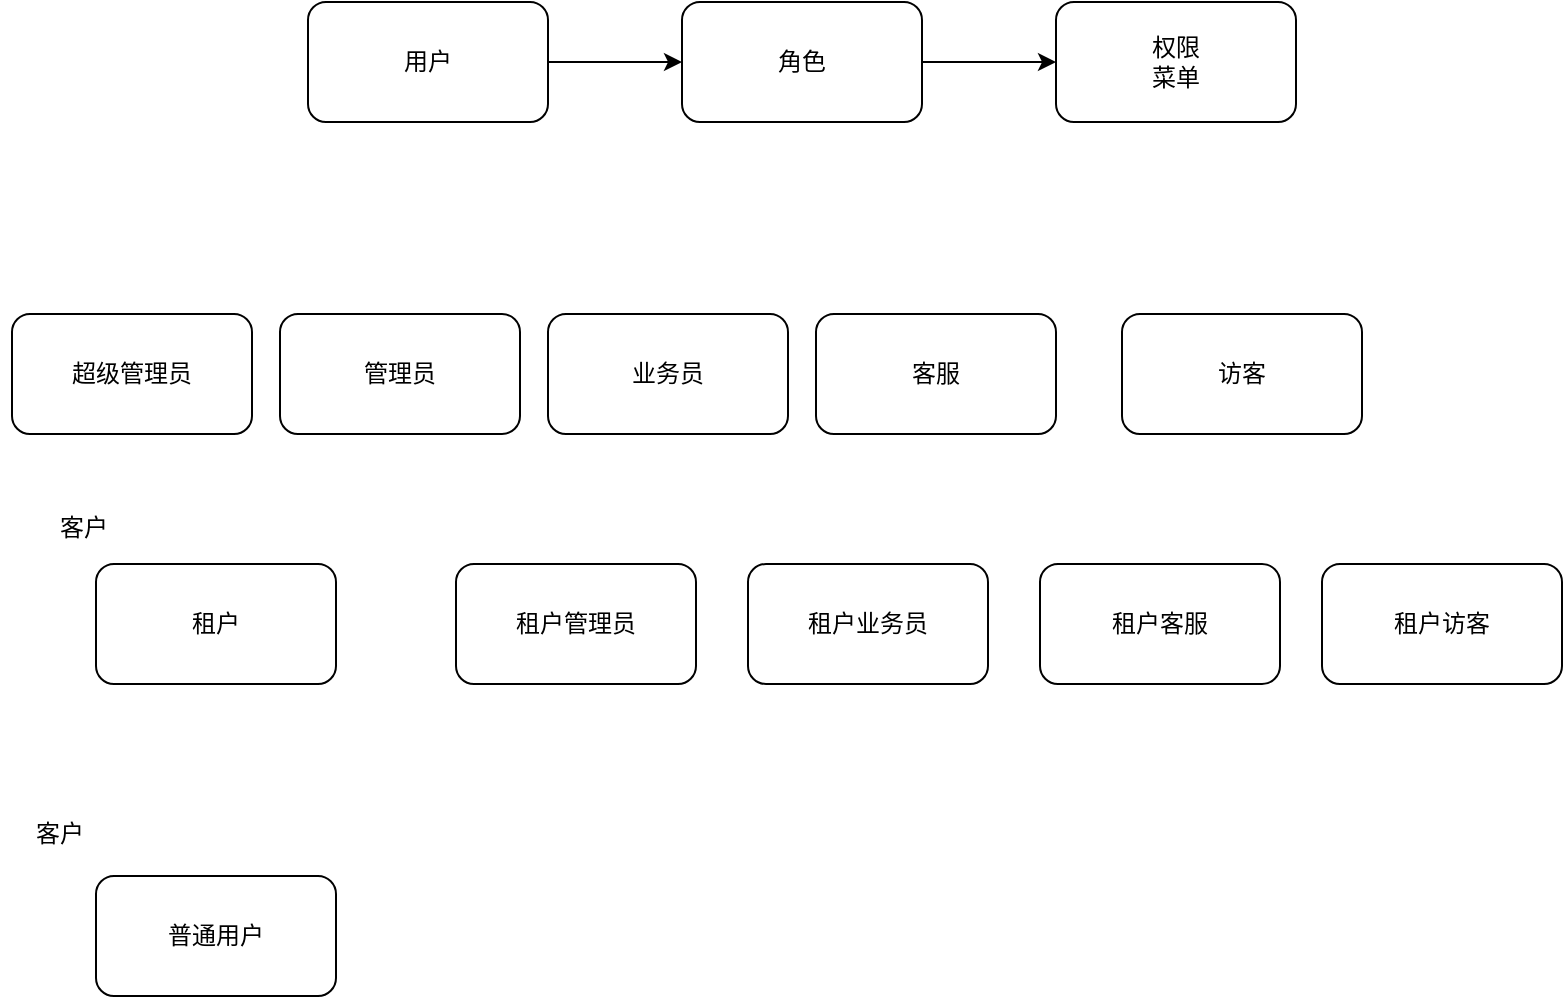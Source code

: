 <mxfile>
    <diagram id="Lu83tjWo-Wz-DkkKe9Yt" name="第 1 页">
        <mxGraphModel dx="1411" dy="968" grid="0" gridSize="10" guides="1" tooltips="1" connect="1" arrows="1" fold="1" page="0" pageScale="1" pageWidth="850" pageHeight="1100" math="0" shadow="0">
            <root>
                <mxCell id="0"/>
                <mxCell id="1" parent="0"/>
                <mxCell id="4" value="" style="edgeStyle=none;html=1;" parent="1" source="2" target="3" edge="1">
                    <mxGeometry relative="1" as="geometry"/>
                </mxCell>
                <mxCell id="2" value="用户" style="rounded=1;whiteSpace=wrap;html=1;" parent="1" vertex="1">
                    <mxGeometry x="-148" y="-59" width="120" height="60" as="geometry"/>
                </mxCell>
                <mxCell id="8" value="" style="edgeStyle=none;html=1;" parent="1" source="3" target="7" edge="1">
                    <mxGeometry relative="1" as="geometry"/>
                </mxCell>
                <mxCell id="3" value="角色" style="rounded=1;whiteSpace=wrap;html=1;" parent="1" vertex="1">
                    <mxGeometry x="39" y="-59" width="120" height="60" as="geometry"/>
                </mxCell>
                <mxCell id="7" value="权限&lt;br&gt;菜单" style="rounded=1;whiteSpace=wrap;html=1;" parent="1" vertex="1">
                    <mxGeometry x="226" y="-59" width="120" height="60" as="geometry"/>
                </mxCell>
                <mxCell id="9" value="租户" style="rounded=1;whiteSpace=wrap;html=1;" parent="1" vertex="1">
                    <mxGeometry x="-254" y="222" width="120" height="60" as="geometry"/>
                </mxCell>
                <mxCell id="13" value="租户管理员" style="rounded=1;whiteSpace=wrap;html=1;" parent="1" vertex="1">
                    <mxGeometry x="-74" y="222" width="120" height="60" as="geometry"/>
                </mxCell>
                <mxCell id="14" value="超级管理员" style="rounded=1;whiteSpace=wrap;html=1;" parent="1" vertex="1">
                    <mxGeometry x="-296" y="97" width="120" height="60" as="geometry"/>
                </mxCell>
                <mxCell id="15" value="管理员" style="rounded=1;whiteSpace=wrap;html=1;" parent="1" vertex="1">
                    <mxGeometry x="-162" y="97" width="120" height="60" as="geometry"/>
                </mxCell>
                <mxCell id="17" value="业务员" style="rounded=1;whiteSpace=wrap;html=1;" parent="1" vertex="1">
                    <mxGeometry x="-28" y="97" width="120" height="60" as="geometry"/>
                </mxCell>
                <mxCell id="18" value="客服" style="rounded=1;whiteSpace=wrap;html=1;" parent="1" vertex="1">
                    <mxGeometry x="106" y="97" width="120" height="60" as="geometry"/>
                </mxCell>
                <mxCell id="19" value="普通用户" style="rounded=1;whiteSpace=wrap;html=1;" parent="1" vertex="1">
                    <mxGeometry x="-254" y="378" width="120" height="60" as="geometry"/>
                </mxCell>
                <mxCell id="21" value="客户" style="text;html=1;strokeColor=none;fillColor=none;align=center;verticalAlign=middle;whiteSpace=wrap;rounded=0;" parent="1" vertex="1">
                    <mxGeometry x="-290" y="189" width="60" height="30" as="geometry"/>
                </mxCell>
                <mxCell id="22" value="客户" style="text;html=1;strokeColor=none;fillColor=none;align=center;verticalAlign=middle;whiteSpace=wrap;rounded=0;" parent="1" vertex="1">
                    <mxGeometry x="-302" y="342" width="60" height="30" as="geometry"/>
                </mxCell>
                <mxCell id="23" value="租户业务员" style="rounded=1;whiteSpace=wrap;html=1;" parent="1" vertex="1">
                    <mxGeometry x="72" y="222" width="120" height="60" as="geometry"/>
                </mxCell>
                <mxCell id="24" value="租户客服" style="rounded=1;whiteSpace=wrap;html=1;" parent="1" vertex="1">
                    <mxGeometry x="218" y="222" width="120" height="60" as="geometry"/>
                </mxCell>
                <mxCell id="25" value="访客" style="rounded=1;whiteSpace=wrap;html=1;" parent="1" vertex="1">
                    <mxGeometry x="259" y="97" width="120" height="60" as="geometry"/>
                </mxCell>
                <mxCell id="26" value="租户访客" style="rounded=1;whiteSpace=wrap;html=1;" parent="1" vertex="1">
                    <mxGeometry x="359" y="222" width="120" height="60" as="geometry"/>
                </mxCell>
            </root>
        </mxGraphModel>
    </diagram>
</mxfile>